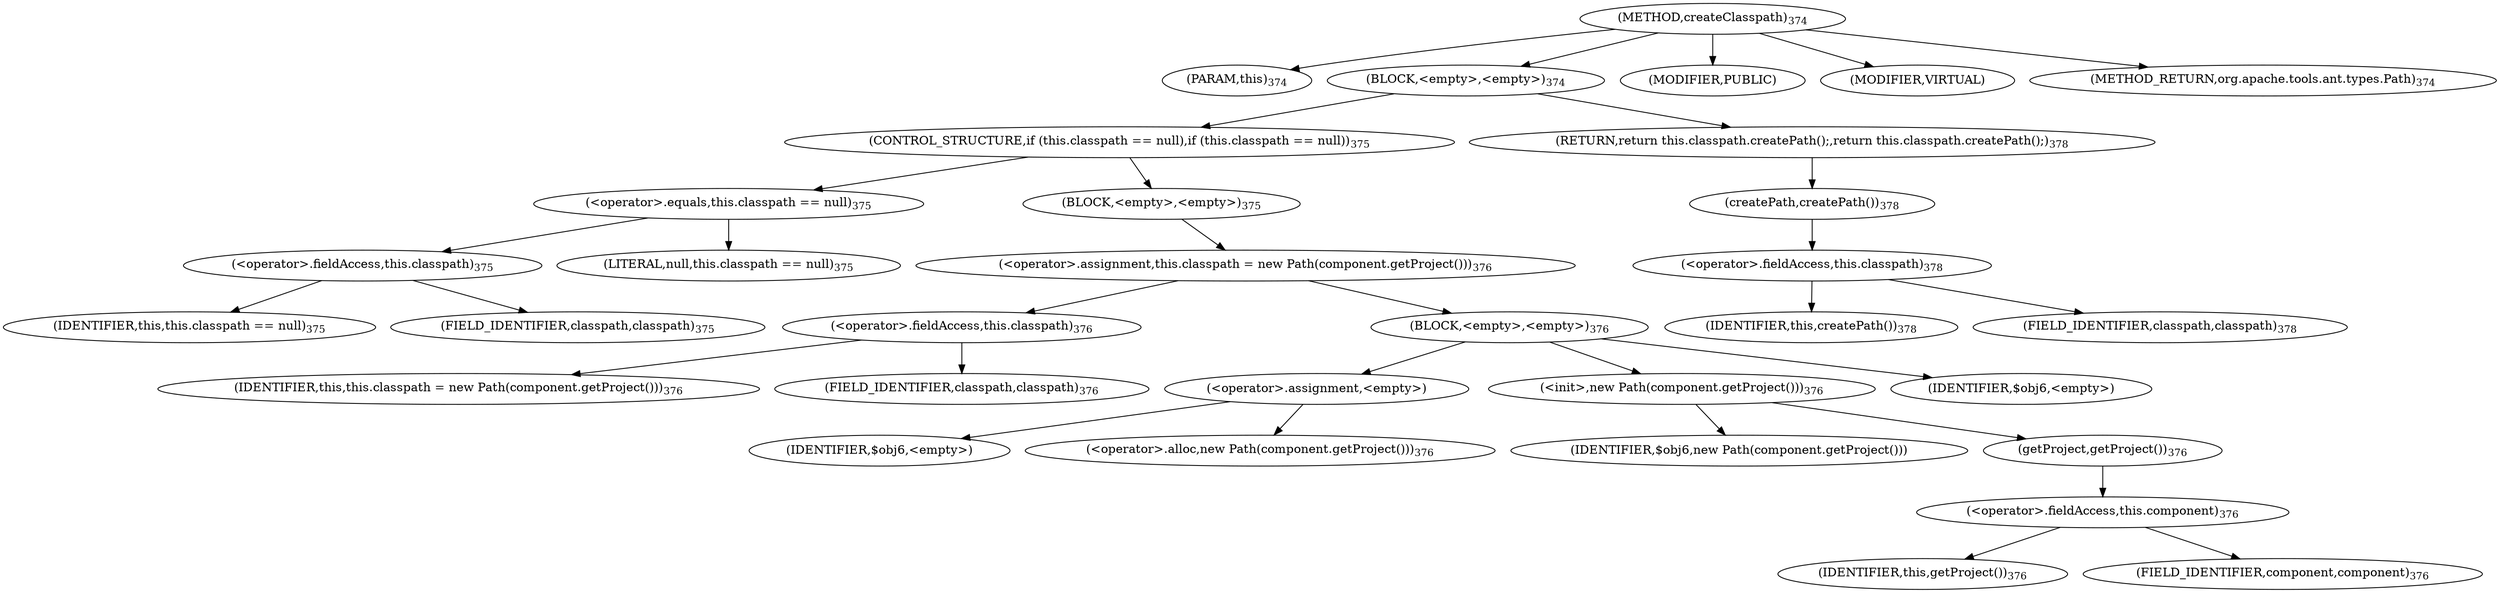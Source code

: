 digraph "createClasspath" {  
"445" [label = <(METHOD,createClasspath)<SUB>374</SUB>> ]
"10" [label = <(PARAM,this)<SUB>374</SUB>> ]
"446" [label = <(BLOCK,&lt;empty&gt;,&lt;empty&gt;)<SUB>374</SUB>> ]
"447" [label = <(CONTROL_STRUCTURE,if (this.classpath == null),if (this.classpath == null))<SUB>375</SUB>> ]
"448" [label = <(&lt;operator&gt;.equals,this.classpath == null)<SUB>375</SUB>> ]
"449" [label = <(&lt;operator&gt;.fieldAccess,this.classpath)<SUB>375</SUB>> ]
"9" [label = <(IDENTIFIER,this,this.classpath == null)<SUB>375</SUB>> ]
"450" [label = <(FIELD_IDENTIFIER,classpath,classpath)<SUB>375</SUB>> ]
"451" [label = <(LITERAL,null,this.classpath == null)<SUB>375</SUB>> ]
"452" [label = <(BLOCK,&lt;empty&gt;,&lt;empty&gt;)<SUB>375</SUB>> ]
"453" [label = <(&lt;operator&gt;.assignment,this.classpath = new Path(component.getProject()))<SUB>376</SUB>> ]
"454" [label = <(&lt;operator&gt;.fieldAccess,this.classpath)<SUB>376</SUB>> ]
"11" [label = <(IDENTIFIER,this,this.classpath = new Path(component.getProject()))<SUB>376</SUB>> ]
"455" [label = <(FIELD_IDENTIFIER,classpath,classpath)<SUB>376</SUB>> ]
"456" [label = <(BLOCK,&lt;empty&gt;,&lt;empty&gt;)<SUB>376</SUB>> ]
"457" [label = <(&lt;operator&gt;.assignment,&lt;empty&gt;)> ]
"458" [label = <(IDENTIFIER,$obj6,&lt;empty&gt;)> ]
"459" [label = <(&lt;operator&gt;.alloc,new Path(component.getProject()))<SUB>376</SUB>> ]
"460" [label = <(&lt;init&gt;,new Path(component.getProject()))<SUB>376</SUB>> ]
"461" [label = <(IDENTIFIER,$obj6,new Path(component.getProject()))> ]
"462" [label = <(getProject,getProject())<SUB>376</SUB>> ]
"463" [label = <(&lt;operator&gt;.fieldAccess,this.component)<SUB>376</SUB>> ]
"464" [label = <(IDENTIFIER,this,getProject())<SUB>376</SUB>> ]
"465" [label = <(FIELD_IDENTIFIER,component,component)<SUB>376</SUB>> ]
"466" [label = <(IDENTIFIER,$obj6,&lt;empty&gt;)> ]
"467" [label = <(RETURN,return this.classpath.createPath();,return this.classpath.createPath();)<SUB>378</SUB>> ]
"468" [label = <(createPath,createPath())<SUB>378</SUB>> ]
"469" [label = <(&lt;operator&gt;.fieldAccess,this.classpath)<SUB>378</SUB>> ]
"12" [label = <(IDENTIFIER,this,createPath())<SUB>378</SUB>> ]
"470" [label = <(FIELD_IDENTIFIER,classpath,classpath)<SUB>378</SUB>> ]
"471" [label = <(MODIFIER,PUBLIC)> ]
"472" [label = <(MODIFIER,VIRTUAL)> ]
"473" [label = <(METHOD_RETURN,org.apache.tools.ant.types.Path)<SUB>374</SUB>> ]
  "445" -> "10" 
  "445" -> "446" 
  "445" -> "471" 
  "445" -> "472" 
  "445" -> "473" 
  "446" -> "447" 
  "446" -> "467" 
  "447" -> "448" 
  "447" -> "452" 
  "448" -> "449" 
  "448" -> "451" 
  "449" -> "9" 
  "449" -> "450" 
  "452" -> "453" 
  "453" -> "454" 
  "453" -> "456" 
  "454" -> "11" 
  "454" -> "455" 
  "456" -> "457" 
  "456" -> "460" 
  "456" -> "466" 
  "457" -> "458" 
  "457" -> "459" 
  "460" -> "461" 
  "460" -> "462" 
  "462" -> "463" 
  "463" -> "464" 
  "463" -> "465" 
  "467" -> "468" 
  "468" -> "469" 
  "469" -> "12" 
  "469" -> "470" 
}
